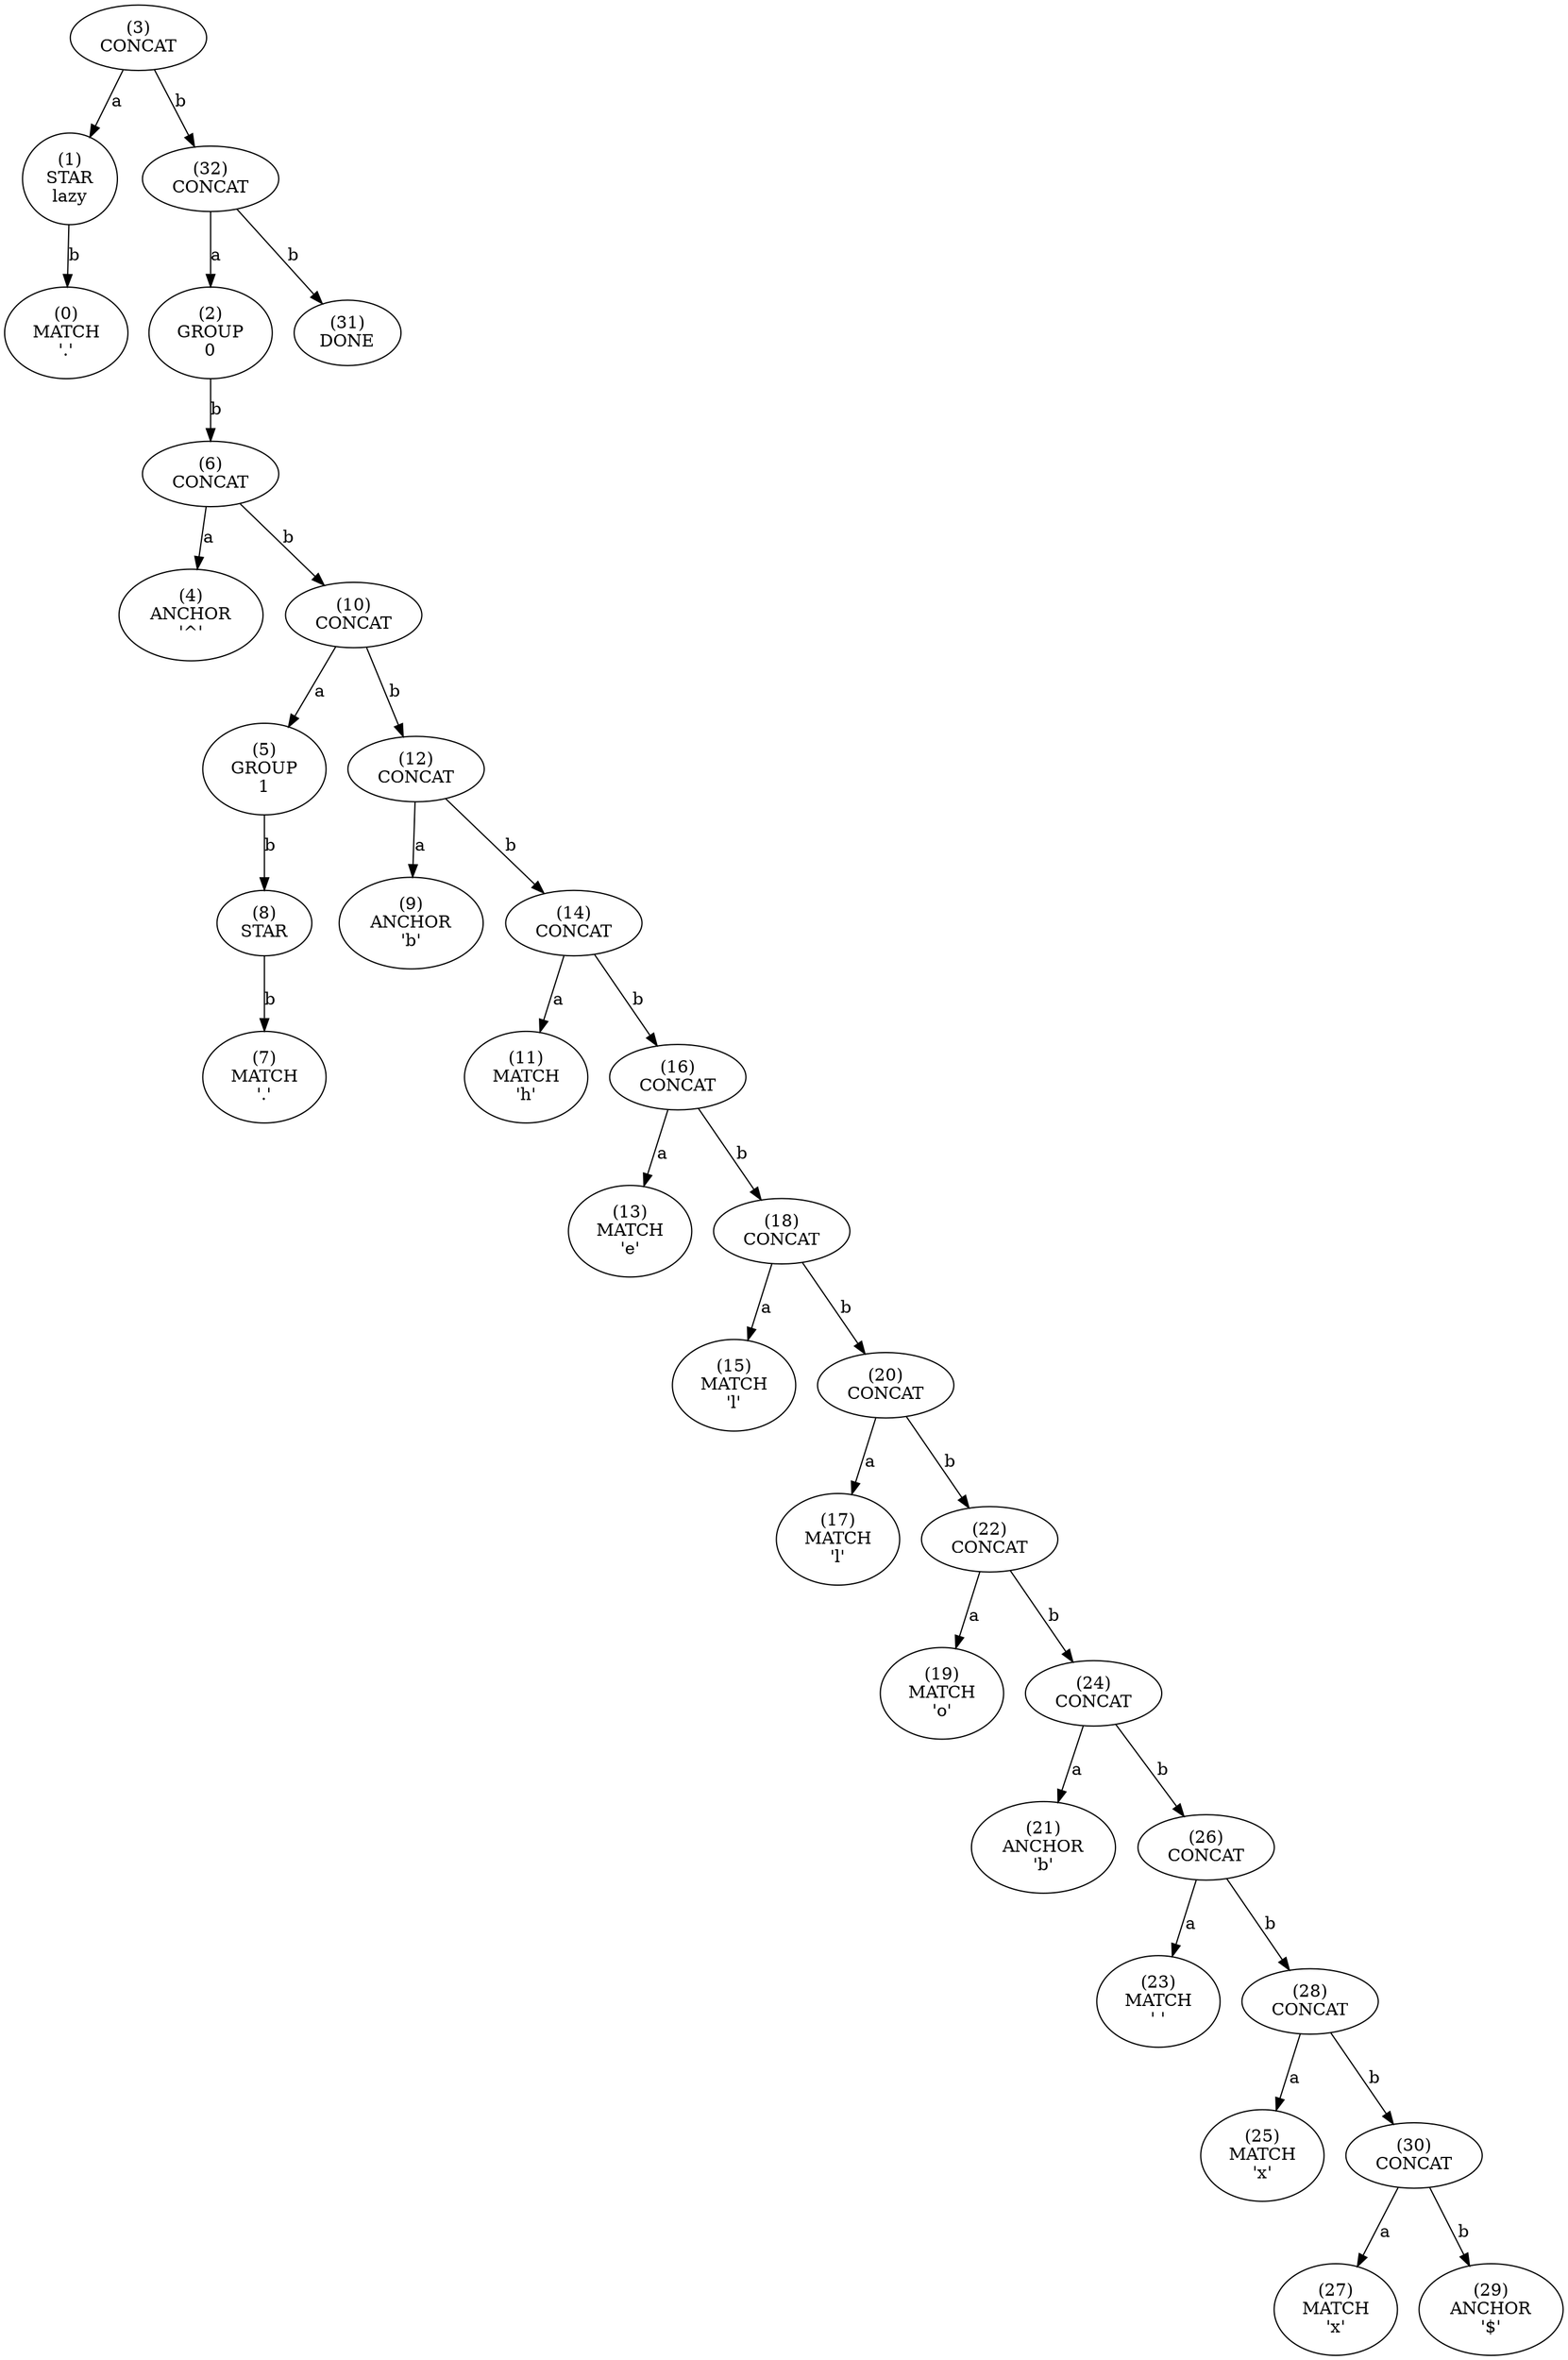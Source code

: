 digraph tree {
    n0xbdf4f7baf330 [label="(3)
CONCAT
"];
    n0xbdf4f7baf330 -> n0xbdf4f7baf2f0 [label="a"];
    n0xbdf4f7baf2f0 [label="(1)
STAR
lazy"];
    n0xbdf4f7baf2f0 -> n0xbdf4f7baf2d0 [label="b"];
    n0xbdf4f7baf2d0 [label="(0)
MATCH
'.'"];
    n0xbdf4f7baf330 -> n0xbdf4f7baf6d0 [label="b"];
    n0xbdf4f7baf6d0 [label="(32)
CONCAT
"];
    n0xbdf4f7baf6d0 -> n0xbdf4f7baf310 [label="a"];
    n0xbdf4f7baf310 [label="(2)
GROUP
0"];
    n0xbdf4f7baf310 -> n0xbdf4f7baf390 [label="b"];
    n0xbdf4f7baf390 [label="(6)
CONCAT
"];
    n0xbdf4f7baf390 -> n0xbdf4f7baf350 [label="a"];
    n0xbdf4f7baf350 [label="(4)
ANCHOR
'^'"];
    n0xbdf4f7baf390 -> n0xbdf4f7baf410 [label="b"];
    n0xbdf4f7baf410 [label="(10)
CONCAT
"];
    n0xbdf4f7baf410 -> n0xbdf4f7baf370 [label="a"];
    n0xbdf4f7baf370 [label="(5)
GROUP
1"];
    n0xbdf4f7baf370 -> n0xbdf4f7baf3d0 [label="b"];
    n0xbdf4f7baf3d0 [label="(8)
STAR
"];
    n0xbdf4f7baf3d0 -> n0xbdf4f7baf3b0 [label="b"];
    n0xbdf4f7baf3b0 [label="(7)
MATCH
'.'"];
    n0xbdf4f7baf410 -> n0xbdf4f7baf450 [label="b"];
    n0xbdf4f7baf450 [label="(12)
CONCAT
"];
    n0xbdf4f7baf450 -> n0xbdf4f7baf3f0 [label="a"];
    n0xbdf4f7baf3f0 [label="(9)
ANCHOR
'b'"];
    n0xbdf4f7baf450 -> n0xbdf4f7baf490 [label="b"];
    n0xbdf4f7baf490 [label="(14)
CONCAT
"];
    n0xbdf4f7baf490 -> n0xbdf4f7baf430 [label="a"];
    n0xbdf4f7baf430 [label="(11)
MATCH
'h'"];
    n0xbdf4f7baf490 -> n0xbdf4f7baf4d0 [label="b"];
    n0xbdf4f7baf4d0 [label="(16)
CONCAT
"];
    n0xbdf4f7baf4d0 -> n0xbdf4f7baf470 [label="a"];
    n0xbdf4f7baf470 [label="(13)
MATCH
'e'"];
    n0xbdf4f7baf4d0 -> n0xbdf4f7baf510 [label="b"];
    n0xbdf4f7baf510 [label="(18)
CONCAT
"];
    n0xbdf4f7baf510 -> n0xbdf4f7baf4b0 [label="a"];
    n0xbdf4f7baf4b0 [label="(15)
MATCH
'l'"];
    n0xbdf4f7baf510 -> n0xbdf4f7baf550 [label="b"];
    n0xbdf4f7baf550 [label="(20)
CONCAT
"];
    n0xbdf4f7baf550 -> n0xbdf4f7baf4f0 [label="a"];
    n0xbdf4f7baf4f0 [label="(17)
MATCH
'l'"];
    n0xbdf4f7baf550 -> n0xbdf4f7baf590 [label="b"];
    n0xbdf4f7baf590 [label="(22)
CONCAT
"];
    n0xbdf4f7baf590 -> n0xbdf4f7baf530 [label="a"];
    n0xbdf4f7baf530 [label="(19)
MATCH
'o'"];
    n0xbdf4f7baf590 -> n0xbdf4f7baf5d0 [label="b"];
    n0xbdf4f7baf5d0 [label="(24)
CONCAT
"];
    n0xbdf4f7baf5d0 -> n0xbdf4f7baf570 [label="a"];
    n0xbdf4f7baf570 [label="(21)
ANCHOR
'b'"];
    n0xbdf4f7baf5d0 -> n0xbdf4f7baf610 [label="b"];
    n0xbdf4f7baf610 [label="(26)
CONCAT
"];
    n0xbdf4f7baf610 -> n0xbdf4f7baf5b0 [label="a"];
    n0xbdf4f7baf5b0 [label="(23)
MATCH
' '"];
    n0xbdf4f7baf610 -> n0xbdf4f7baf650 [label="b"];
    n0xbdf4f7baf650 [label="(28)
CONCAT
"];
    n0xbdf4f7baf650 -> n0xbdf4f7baf5f0 [label="a"];
    n0xbdf4f7baf5f0 [label="(25)
MATCH
'x'"];
    n0xbdf4f7baf650 -> n0xbdf4f7baf690 [label="b"];
    n0xbdf4f7baf690 [label="(30)
CONCAT
"];
    n0xbdf4f7baf690 -> n0xbdf4f7baf630 [label="a"];
    n0xbdf4f7baf630 [label="(27)
MATCH
'x'"];
    n0xbdf4f7baf690 -> n0xbdf4f7baf670 [label="b"];
    n0xbdf4f7baf670 [label="(29)
ANCHOR
'$'"];
    n0xbdf4f7baf6d0 -> n0xbdf4f7baf6b0 [label="b"];
    n0xbdf4f7baf6b0 [label="(31)
DONE
"];
}
